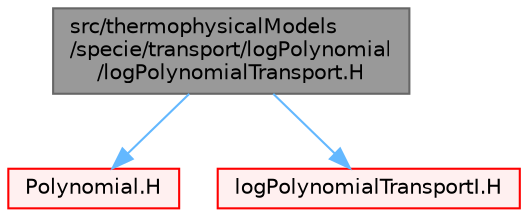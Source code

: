 digraph "src/thermophysicalModels/specie/transport/logPolynomial/logPolynomialTransport.H"
{
 // LATEX_PDF_SIZE
  bgcolor="transparent";
  edge [fontname=Helvetica,fontsize=10,labelfontname=Helvetica,labelfontsize=10];
  node [fontname=Helvetica,fontsize=10,shape=box,height=0.2,width=0.4];
  Node1 [id="Node000001",label="src/thermophysicalModels\l/specie/transport/logPolynomial\l/logPolynomialTransport.H",height=0.2,width=0.4,color="gray40", fillcolor="grey60", style="filled", fontcolor="black",tooltip=" "];
  Node1 -> Node2 [id="edge1_Node000001_Node000002",color="steelblue1",style="solid",tooltip=" "];
  Node2 [id="Node000002",label="Polynomial.H",height=0.2,width=0.4,color="red", fillcolor="#FFF0F0", style="filled",URL="$Polynomial_8H.html",tooltip=" "];
  Node1 -> Node76 [id="edge2_Node000001_Node000076",color="steelblue1",style="solid",tooltip=" "];
  Node76 [id="Node000076",label="logPolynomialTransportI.H",height=0.2,width=0.4,color="red", fillcolor="#FFF0F0", style="filled",URL="$logPolynomialTransportI_8H.html",tooltip=" "];
}
